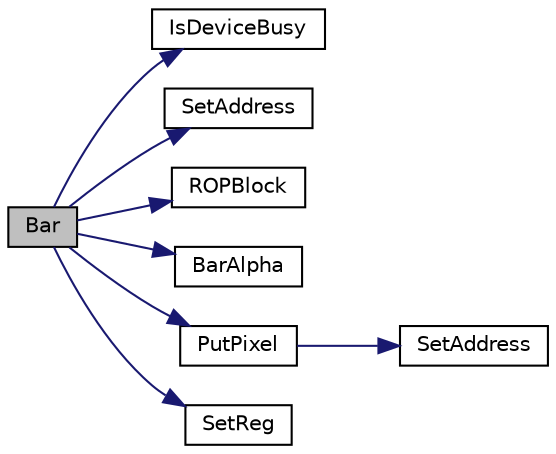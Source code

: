 digraph "Bar"
{
  edge [fontname="Helvetica",fontsize="10",labelfontname="Helvetica",labelfontsize="10"];
  node [fontname="Helvetica",fontsize="10",shape=record];
  rankdir="LR";
  Node1 [label="Bar",height=0.2,width=0.4,color="black", fillcolor="grey75", style="filled", fontcolor="black"];
  Node1 -> Node2 [color="midnightblue",fontsize="10",style="solid"];
  Node2 [label="IsDeviceBusy",height=0.2,width=0.4,color="black", fillcolor="white", style="filled",URL="$drv_t_f_t001_8c.html#a0ff44afc8539dc2bfe7acc1fce987b5a"];
  Node1 -> Node3 [color="midnightblue",fontsize="10",style="solid"];
  Node3 [label="SetAddress",height=0.2,width=0.4,color="black", fillcolor="white", style="filled",URL="$drv_t_f_t002_8c.html#a9281d5cad6aa52650d4eba766210719d"];
  Node1 -> Node4 [color="midnightblue",fontsize="10",style="solid"];
  Node4 [label="ROPBlock",height=0.2,width=0.4,color="black", fillcolor="white", style="filled",URL="$mchp_gfx_drv_8c.html#a0c6cf4c2bc9ef68c22b09f6ced12e887"];
  Node1 -> Node5 [color="midnightblue",fontsize="10",style="solid"];
  Node5 [label="BarAlpha",height=0.2,width=0.4,color="black", fillcolor="white", style="filled",URL="$_primitive_8h.html#af70ba3d32f4e979bd135ee8b9db5695d"];
  Node1 -> Node6 [color="midnightblue",fontsize="10",style="solid"];
  Node6 [label="PutPixel",height=0.2,width=0.4,color="black", fillcolor="white", style="filled",URL="$_s_s_d1926_8c.html#a6cfa4c1d70b95212032ceea31f84406b"];
  Node6 -> Node7 [color="midnightblue",fontsize="10",style="solid"];
  Node7 [label="SetAddress",height=0.2,width=0.4,color="black", fillcolor="white", style="filled",URL="$_s_s_d1926_8c.html#a4d5ae5111ae8940f60d4d66bc660a699"];
  Node1 -> Node8 [color="midnightblue",fontsize="10",style="solid"];
  Node8 [label="SetReg",height=0.2,width=0.4,color="black", fillcolor="white", style="filled",URL="$_s_s_d1926_8c.html#a38312ac86c61d00839502387a478439f"];
}
